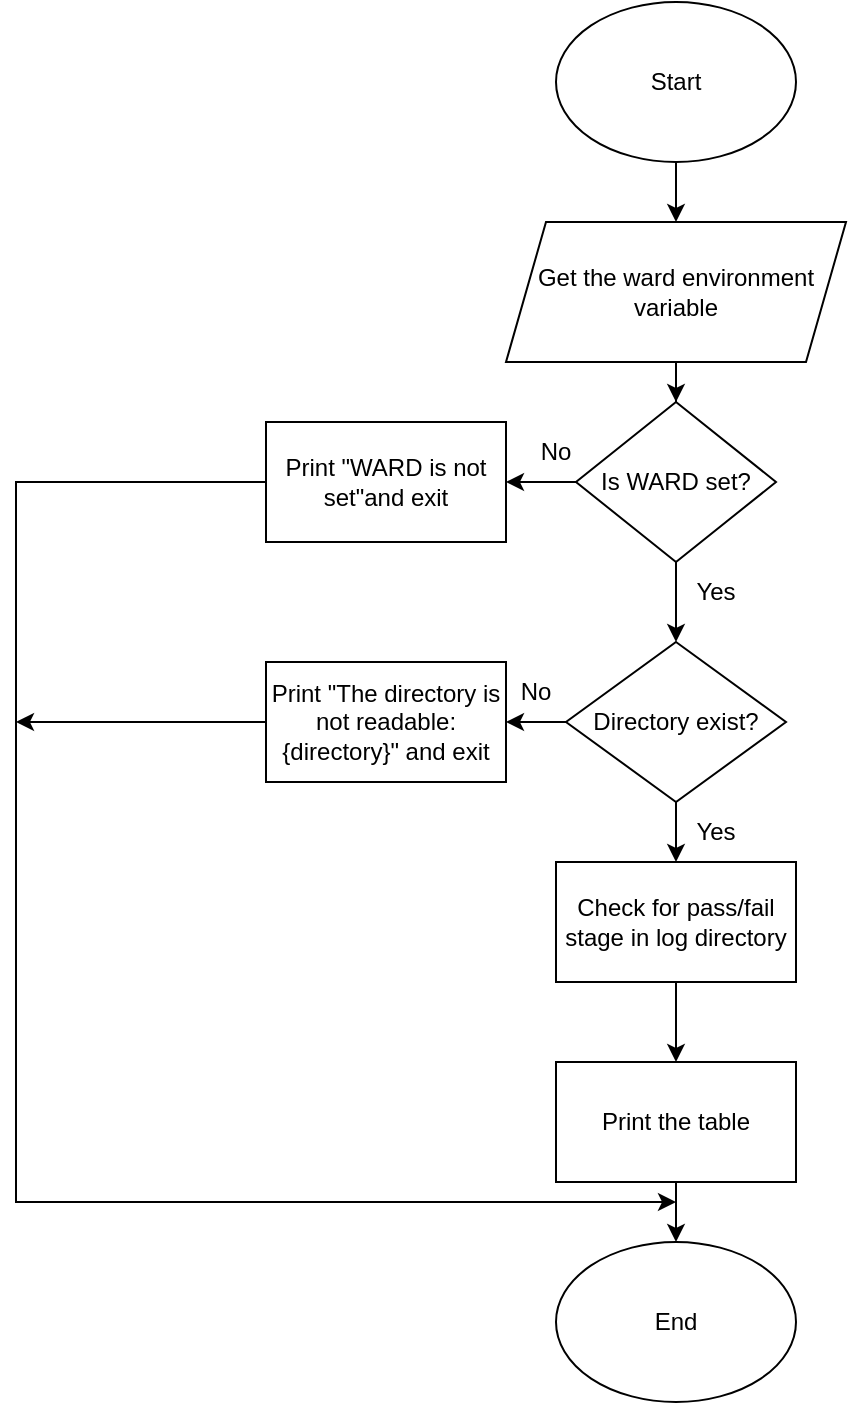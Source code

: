 <mxfile version="24.8.0">
  <diagram name="Page-1" id="ESRX2Ih1_zsDlDorJxd5">
    <mxGraphModel dx="1114" dy="506" grid="1" gridSize="10" guides="1" tooltips="1" connect="1" arrows="1" fold="1" page="1" pageScale="1" pageWidth="850" pageHeight="1100" math="0" shadow="0">
      <root>
        <mxCell id="0" />
        <mxCell id="1" parent="0" />
        <mxCell id="Iqq4GQ1WQL92ISw8EH89-15" value="" style="edgeStyle=orthogonalEdgeStyle;rounded=0;orthogonalLoop=1;jettySize=auto;html=1;" edge="1" parent="1" source="Iqq4GQ1WQL92ISw8EH89-1" target="Iqq4GQ1WQL92ISw8EH89-13">
          <mxGeometry relative="1" as="geometry" />
        </mxCell>
        <mxCell id="Iqq4GQ1WQL92ISw8EH89-1" value="Start" style="ellipse;whiteSpace=wrap;html=1;" vertex="1" parent="1">
          <mxGeometry x="350" y="20" width="120" height="80" as="geometry" />
        </mxCell>
        <mxCell id="Iqq4GQ1WQL92ISw8EH89-23" value="" style="edgeStyle=orthogonalEdgeStyle;rounded=0;orthogonalLoop=1;jettySize=auto;html=1;" edge="1" parent="1" source="Iqq4GQ1WQL92ISw8EH89-13" target="Iqq4GQ1WQL92ISw8EH89-16">
          <mxGeometry relative="1" as="geometry" />
        </mxCell>
        <mxCell id="Iqq4GQ1WQL92ISw8EH89-13" value="Get the ward environment variable" style="shape=parallelogram;perimeter=parallelogramPerimeter;whiteSpace=wrap;html=1;fixedSize=1;" vertex="1" parent="1">
          <mxGeometry x="325" y="130" width="170" height="70" as="geometry" />
        </mxCell>
        <mxCell id="Iqq4GQ1WQL92ISw8EH89-24" value="" style="edgeStyle=orthogonalEdgeStyle;rounded=0;orthogonalLoop=1;jettySize=auto;html=1;" edge="1" parent="1" source="Iqq4GQ1WQL92ISw8EH89-16" target="Iqq4GQ1WQL92ISw8EH89-17">
          <mxGeometry relative="1" as="geometry" />
        </mxCell>
        <mxCell id="Iqq4GQ1WQL92ISw8EH89-25" value="" style="edgeStyle=orthogonalEdgeStyle;rounded=0;orthogonalLoop=1;jettySize=auto;html=1;" edge="1" parent="1" source="Iqq4GQ1WQL92ISw8EH89-16" target="Iqq4GQ1WQL92ISw8EH89-18">
          <mxGeometry relative="1" as="geometry" />
        </mxCell>
        <mxCell id="Iqq4GQ1WQL92ISw8EH89-16" value="Is WARD set?" style="rhombus;whiteSpace=wrap;html=1;" vertex="1" parent="1">
          <mxGeometry x="360" y="220" width="100" height="80" as="geometry" />
        </mxCell>
        <mxCell id="Iqq4GQ1WQL92ISw8EH89-17" value="Print &quot;WARD is not set&quot;and exit" style="rounded=0;whiteSpace=wrap;html=1;" vertex="1" parent="1">
          <mxGeometry x="205" y="230" width="120" height="60" as="geometry" />
        </mxCell>
        <mxCell id="Iqq4GQ1WQL92ISw8EH89-26" value="" style="edgeStyle=orthogonalEdgeStyle;rounded=0;orthogonalLoop=1;jettySize=auto;html=1;" edge="1" parent="1" source="Iqq4GQ1WQL92ISw8EH89-18" target="Iqq4GQ1WQL92ISw8EH89-19">
          <mxGeometry relative="1" as="geometry" />
        </mxCell>
        <mxCell id="Iqq4GQ1WQL92ISw8EH89-27" value="" style="edgeStyle=orthogonalEdgeStyle;rounded=0;orthogonalLoop=1;jettySize=auto;html=1;" edge="1" parent="1" source="Iqq4GQ1WQL92ISw8EH89-18" target="Iqq4GQ1WQL92ISw8EH89-22">
          <mxGeometry relative="1" as="geometry" />
        </mxCell>
        <mxCell id="Iqq4GQ1WQL92ISw8EH89-18" value="Directory exist?" style="rhombus;whiteSpace=wrap;html=1;" vertex="1" parent="1">
          <mxGeometry x="355" y="340" width="110" height="80" as="geometry" />
        </mxCell>
        <mxCell id="Iqq4GQ1WQL92ISw8EH89-19" value="Print &quot;The directory is not readable: {directory}&quot; and exit" style="rounded=0;whiteSpace=wrap;html=1;" vertex="1" parent="1">
          <mxGeometry x="205" y="350" width="120" height="60" as="geometry" />
        </mxCell>
        <mxCell id="Iqq4GQ1WQL92ISw8EH89-29" value="" style="edgeStyle=orthogonalEdgeStyle;rounded=0;orthogonalLoop=1;jettySize=auto;html=1;" edge="1" parent="1" source="Iqq4GQ1WQL92ISw8EH89-20" target="Iqq4GQ1WQL92ISw8EH89-21">
          <mxGeometry relative="1" as="geometry" />
        </mxCell>
        <mxCell id="Iqq4GQ1WQL92ISw8EH89-20" value="Print the table" style="rounded=0;whiteSpace=wrap;html=1;" vertex="1" parent="1">
          <mxGeometry x="350" y="550" width="120" height="60" as="geometry" />
        </mxCell>
        <mxCell id="Iqq4GQ1WQL92ISw8EH89-21" value="End" style="ellipse;whiteSpace=wrap;html=1;" vertex="1" parent="1">
          <mxGeometry x="350" y="640" width="120" height="80" as="geometry" />
        </mxCell>
        <mxCell id="Iqq4GQ1WQL92ISw8EH89-28" value="" style="edgeStyle=orthogonalEdgeStyle;rounded=0;orthogonalLoop=1;jettySize=auto;html=1;" edge="1" parent="1" source="Iqq4GQ1WQL92ISw8EH89-22" target="Iqq4GQ1WQL92ISw8EH89-20">
          <mxGeometry relative="1" as="geometry" />
        </mxCell>
        <mxCell id="Iqq4GQ1WQL92ISw8EH89-22" value="Check for pass/fail stage in log directory" style="rounded=0;whiteSpace=wrap;html=1;" vertex="1" parent="1">
          <mxGeometry x="350" y="450" width="120" height="60" as="geometry" />
        </mxCell>
        <mxCell id="Iqq4GQ1WQL92ISw8EH89-45" value="" style="endArrow=classic;html=1;rounded=0;exitX=0;exitY=0.5;exitDx=0;exitDy=0;" edge="1" parent="1" source="Iqq4GQ1WQL92ISw8EH89-17">
          <mxGeometry width="50" height="50" relative="1" as="geometry">
            <mxPoint x="70" y="260" as="sourcePoint" />
            <mxPoint x="410" y="620" as="targetPoint" />
            <Array as="points">
              <mxPoint x="80" y="260" />
              <mxPoint x="80" y="620" />
            </Array>
          </mxGeometry>
        </mxCell>
        <mxCell id="Iqq4GQ1WQL92ISw8EH89-46" value="" style="endArrow=classic;html=1;rounded=0;" edge="1" parent="1">
          <mxGeometry width="50" height="50" relative="1" as="geometry">
            <mxPoint x="205" y="380" as="sourcePoint" />
            <mxPoint x="80" y="380" as="targetPoint" />
          </mxGeometry>
        </mxCell>
        <mxCell id="Iqq4GQ1WQL92ISw8EH89-47" value="Yes" style="text;html=1;align=center;verticalAlign=middle;whiteSpace=wrap;rounded=0;rotation=0;" vertex="1" parent="1">
          <mxGeometry x="400" y="300" width="60" height="30" as="geometry" />
        </mxCell>
        <mxCell id="Iqq4GQ1WQL92ISw8EH89-48" value="Yes" style="text;html=1;align=center;verticalAlign=middle;whiteSpace=wrap;rounded=0;rotation=0;" vertex="1" parent="1">
          <mxGeometry x="400" y="420" width="60" height="30" as="geometry" />
        </mxCell>
        <mxCell id="Iqq4GQ1WQL92ISw8EH89-49" value="No" style="text;html=1;align=center;verticalAlign=middle;whiteSpace=wrap;rounded=0;rotation=0;" vertex="1" parent="1">
          <mxGeometry x="320" y="230" width="60" height="30" as="geometry" />
        </mxCell>
        <mxCell id="Iqq4GQ1WQL92ISw8EH89-51" value="No" style="text;html=1;align=center;verticalAlign=middle;whiteSpace=wrap;rounded=0;rotation=0;" vertex="1" parent="1">
          <mxGeometry x="310" y="350" width="60" height="30" as="geometry" />
        </mxCell>
      </root>
    </mxGraphModel>
  </diagram>
</mxfile>
